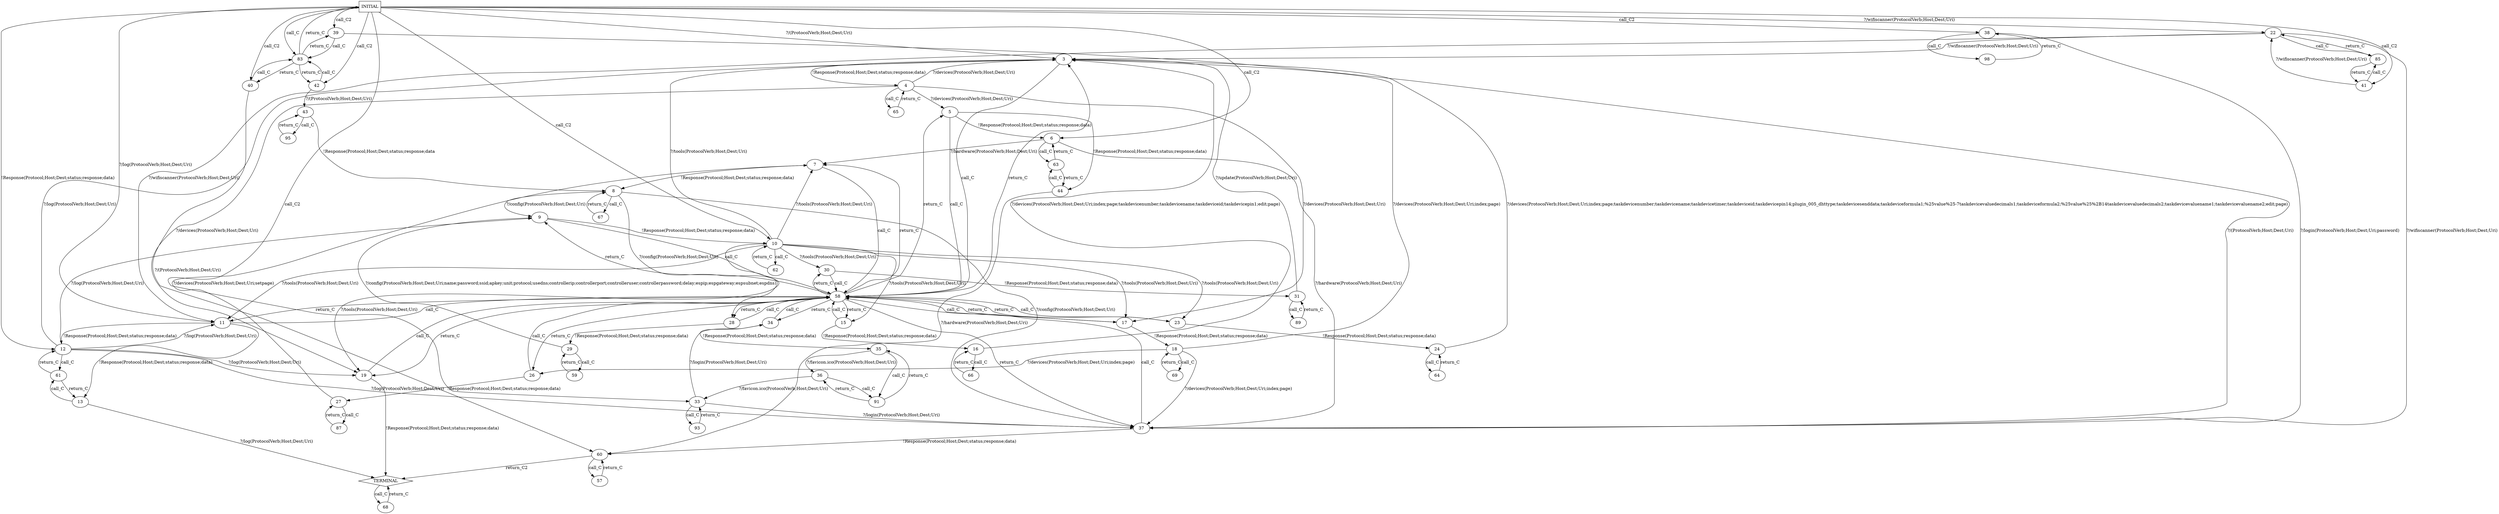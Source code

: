 digraph G {
  0 [label="INITIAL",shape=box];
  1 [label="TERMINAL",shape=diamond];
  3 [label="3"];
  4 [label="4"];
  5 [label="5"];
  6 [label="6"];
  7 [label="7"];
  8 [label="8"];
  9 [label="9"];
  10 [label="10"];
  11 [label="11"];
  12 [label="12"];
  13 [label="13"];
  15 [label="15"];
  16 [label="16"];
  17 [label="17"];
  18 [label="18"];
  19 [label="19"];
  22 [label="22"];
  23 [label="23"];
  24 [label="24"];
  26 [label="26"];
  27 [label="27"];
  28 [label="28"];
  29 [label="29"];
  30 [label="30"];
  31 [label="31"];
  33 [label="33"];
  34 [label="34"];
  35 [label="35"];
  36 [label="36"];
  37 [label="37"];
  38 [label="38"];
  39 [label="39"];
  40 [label="40"];
  41 [label="41"];
  42 [label="42"];
  43 [label="43"];
  44 [label="44"];
  57 [label="57"];
  58 [label="58"];
  59 [label="59"];
  60 [label="60"];
  61 [label="61"];
  62 [label="62"];
  63 [label="63"];
  64 [label="64"];
  65 [label="65"];
  66 [label="66"];
  67 [label="67"];
  68 [label="68"];
  69 [label="69"];
  83 [label="83"];
  85 [label="85"];
  87 [label="87"];
  89 [label="89"];
  91 [label="91"];
  93 [label="93"];
  95 [label="95"];
  98 [label="98"];
0->3  [label="?/(ProtocolVerb;Host;Dest;Uri)"];
3->4  [label="!Response(Protocol;Host;Dest;status;response;data)"];
4->17  [label="?/devices(ProtocolVerb;Host;Dest;Uri)"];
4->5  [label="?/devices(ProtocolVerb;Host;Dest;Uri)"];
4->19  [label="?/devices(ProtocolVerb;Host;Dest;Uri)"];
4->3  [label="?/devices(ProtocolVerb;Host;Dest;Uri)"];
5->44  [label="!Response(Protocol;Host;Dest;status;response;data)"];
5->6  [label="!Response(Protocol;Host;Dest;status;response;data)"];
6->37  [label="?/hardware(ProtocolVerb;Host;Dest;Uri)"];
6->7  [label="?/hardware(ProtocolVerb;Host;Dest;Uri)"];
7->8  [label="!Response(Protocol;Host;Dest;status;response;data)"];
8->9  [label="?/config(ProtocolVerb;Host;Dest;Uri)"];
8->28  [label="?/config(ProtocolVerb;Host;Dest;Uri)"];
8->37  [label="?/config(ProtocolVerb;Host;Dest;Uri)"];
9->10  [label="!Response(Protocol;Host;Dest;status;response;data)"];
10->17  [label="?/tools(ProtocolVerb;Host;Dest;Uri)"];
10->30  [label="?/tools(ProtocolVerb;Host;Dest;Uri)"];
10->15  [label="?/tools(ProtocolVerb;Host;Dest;Uri)"];
10->3  [label="?/tools(ProtocolVerb;Host;Dest;Uri)"];
10->23  [label="?/tools(ProtocolVerb;Host;Dest;Uri)"];
10->7  [label="?/tools(ProtocolVerb;Host;Dest;Uri)"];
10->19  [label="?/tools(ProtocolVerb;Host;Dest;Uri)"];
10->11  [label="?/tools(ProtocolVerb;Host;Dest;Uri)"];
11->13  [label="!Response(Protocol;Host;Dest;status;response;data)"];
11->12  [label="!Response(Protocol;Host;Dest;status;response;data)"];
12->9  [label="?/log(ProtocolVerb;Host;Dest;Uri)"];
12->37  [label="?/log(ProtocolVerb;Host;Dest;Uri)"];
12->19  [label="?/log(ProtocolVerb;Host;Dest;Uri)"];
12->3  [label="?/log(ProtocolVerb;Host;Dest;Uri)"];
12->11  [label="?/log(ProtocolVerb;Host;Dest;Uri)"];
13->1  [label="?/log(ProtocolVerb;Host;Dest;Uri)"];
0->12  [label="!Response(Protocol;Host;Dest;status;response;data)"];
15->16  [label="!Response(Protocol;Host;Dest;status;response;data)"];
16->3  [label="?/devices(ProtocolVerb;Host;Dest;Uri;index;page;taskdevicenumber;taskdevicename;taskdeviceid;taskdevicepin1;edit;page)"];
17->18  [label="!Response(Protocol;Host;Dest;status;response;data)"];
18->37  [label="?/devices(ProtocolVerb;Host;Dest;Uri;index;page)"];
18->3  [label="?/devices(ProtocolVerb;Host;Dest;Uri;index;page)"];
18->26  [label="?/devices(ProtocolVerb;Host;Dest;Uri;index;page)"];
19->1  [label="!Response(Protocol;Host;Dest;status;response;data)"];
0->11  [label="?/log(ProtocolVerb;Host;Dest;Uri)"];
0->22  [label="?/wifiscanner(ProtocolVerb;Host;Dest;Uri)"];
22->11  [label="?/wifiscanner(ProtocolVerb;Host;Dest;Uri)"];
22->37  [label="?/wifiscanner(ProtocolVerb;Host;Dest;Uri)"];
22->3  [label="?/wifiscanner(ProtocolVerb;Host;Dest;Uri)"];
23->24  [label="!Response(Protocol;Host;Dest;status;response;data)"];
24->3  [label="?/devices(ProtocolVerb;Host;Dest;Uri;index;page;taskdevicenumber;taskdevicename;taskdevicetimer;taskdeviceid;taskdevicepin14;plugin_005_dhttype;taskdevicesenddata;taskdeviceformula1;%25value%25-7taskdevicevaluedecimals1;taskdeviceformula2;%25value%25%2B14taskdevicevaluedecimals2;taskdevicevaluename1;taskdevicevaluename2;edit;page)"];
26->27  [label="!Response(Protocol;Host;Dest;status;response;data)"];
27->7  [label="?/devices(ProtocolVerb;Host;Dest;Uri;setpage)"];
28->29  [label="!Response(Protocol;Host;Dest;status;response;data)"];
29->9  [label="?/config(ProtocolVerb;Host;Dest;Uri;name;password;ssid;apkey;unit;protocol;usedns;controllerip;controllerport;controlleruser;controllerpassword;delay;espip;espgateway;espsubnet;espdns)"];
30->31  [label="!Response(Protocol;Host;Dest;status;response;data)"];
31->3  [label="?/update(ProtocolVerb;Host;Dest;Uri)"];
33->37  [label="?/login(ProtocolVerb;Host;Dest;Uri)"];
33->34  [label="?/login(ProtocolVerb;Host;Dest;Uri)"];
34->35  [label="!Response(Protocol;Host;Dest;status;response;data)"];
35->36  [label="?/favicon.ico(ProtocolVerb;Host;Dest;Uri)"];
36->33  [label="?/favicon.ico(ProtocolVerb;Host;Dest;Uri)"];
37->60  [label="!Response(Protocol;Host;Dest;status;response;data)"];
38->37  [label="?/login(ProtocolVerb;Host;Dest;Uri;password)"];
39->37  [label="?/(ProtocolVerb;Host;Dest;Uri)"];
40->60  [label="?/(ProtocolVerb;Host;Dest;Uri)"];
41->22  [label="?/wifiscanner(ProtocolVerb;Host;Dest;Uri)"];
42->43  [label="?/(ProtocolVerb;Host;Dest;Uri)"];
43->8  [label="!Response(Protocol;Host;Dest;status;response;data"];
44->60  [label="?/hardware(ProtocolVerb;Host;Dest;Uri)"];
0->41  [label="call_C2"];
0->39  [label="call_C2"];
0->40  [label="call_C2"];
0->6  [label="call_C2"];
0->38  [label="call_C2"];
0->33  [label="call_C2"];
0->42  [label="call_C2"];
0->10  [label="call_C2"];
57->60  [label="return_C"];
60->57  [label="call_C"];
58->23  [label="return_C"];
23->58  [label="call_C"];
58->26  [label="return_C"];
26->58  [label="call_C"];
58->34  [label="return_C"];
34->58  [label="call_C"];
58->28  [label="return_C"];
28->58  [label="call_C"];
58->19  [label="return_C"];
19->58  [label="call_C"];
58->37  [label="return_C"];
37->58  [label="call_C"];
58->30  [label="return_C"];
30->58  [label="call_C"];
58->15  [label="return_C"];
15->58  [label="call_C"];
58->3  [label="return_C"];
3->58  [label="call_C"];
58->17  [label="return_C"];
17->58  [label="call_C"];
58->5  [label="return_C"];
5->58  [label="call_C"];
58->7  [label="return_C"];
7->58  [label="call_C"];
58->11  [label="return_C"];
11->58  [label="call_C"];
58->9  [label="return_C"];
9->58  [label="call_C"];
59->29  [label="return_C"];
29->59  [label="call_C"];
60->1  [label="return_C2"];
61->13  [label="return_C"];
13->61  [label="call_C"];
61->12  [label="return_C"];
12->61  [label="call_C"];
62->10  [label="return_C"];
10->62  [label="call_C"];
63->44  [label="return_C"];
44->63  [label="call_C"];
63->6  [label="return_C"];
6->63  [label="call_C"];
64->24  [label="return_C"];
24->64  [label="call_C"];
65->4  [label="return_C"];
4->65  [label="call_C"];
66->16  [label="return_C"];
16->66  [label="call_C"];
67->8  [label="return_C"];
8->67  [label="call_C"];
68->1  [label="return_C"];
1->68  [label="call_C"];
69->18  [label="return_C"];
18->69  [label="call_C"];
83->0  [label="return_C"];
0->83  [label="call_C"];
83->42  [label="return_C"];
42->83  [label="call_C"];
83->39  [label="return_C"];
39->83  [label="call_C"];
83->40  [label="return_C"];
40->83  [label="call_C"];
85->41  [label="return_C"];
41->85  [label="call_C"];
85->22  [label="return_C"];
22->85  [label="call_C"];
87->27  [label="return_C"];
27->87  [label="call_C"];
89->31  [label="return_C"];
31->89  [label="call_C"];
91->35  [label="return_C"];
35->91  [label="call_C"];
91->36  [label="return_C"];
36->91  [label="call_C"];
93->33  [label="return_C"];
33->93  [label="call_C"];
95->43  [label="return_C"];
43->95  [label="call_C"];
98->38  [label="return_C"];
38->98  [label="call_C"];
}
